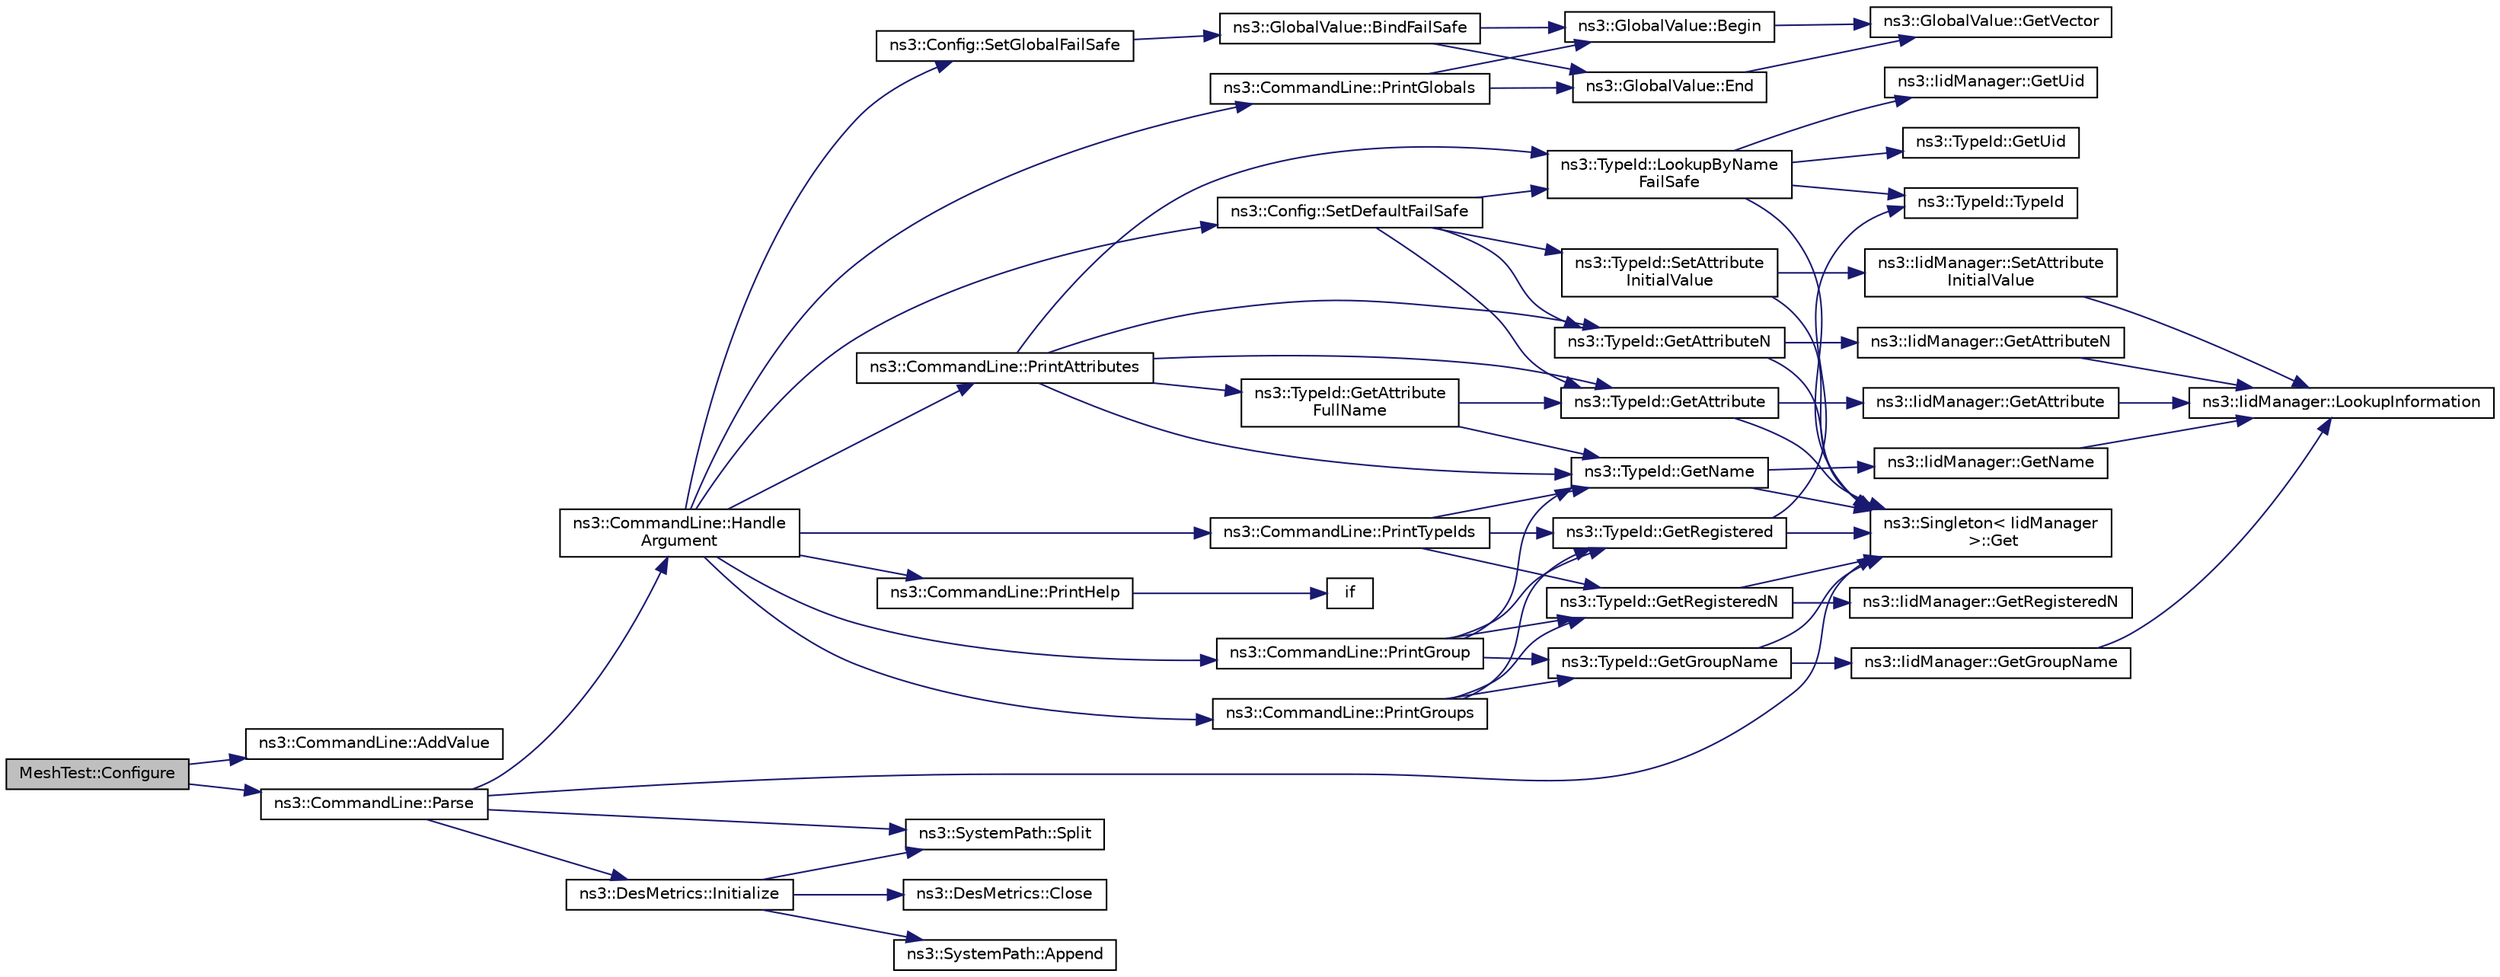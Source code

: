 digraph "MeshTest::Configure"
{
  edge [fontname="Helvetica",fontsize="10",labelfontname="Helvetica",labelfontsize="10"];
  node [fontname="Helvetica",fontsize="10",shape=record];
  rankdir="LR";
  Node1 [label="MeshTest::Configure",height=0.2,width=0.4,color="black", fillcolor="grey75", style="filled", fontcolor="black"];
  Node1 -> Node2 [color="midnightblue",fontsize="10",style="solid"];
  Node2 [label="ns3::CommandLine::AddValue",height=0.2,width=0.4,color="black", fillcolor="white", style="filled",URL="$dc/d87/classns3_1_1CommandLine.html#addcfb546c7ad4c8bd0965654d55beb8e"];
  Node1 -> Node3 [color="midnightblue",fontsize="10",style="solid"];
  Node3 [label="ns3::CommandLine::Parse",height=0.2,width=0.4,color="black", fillcolor="white", style="filled",URL="$dc/d87/classns3_1_1CommandLine.html#a5c10b85b3207e5ecb48d907966923156"];
  Node3 -> Node4 [color="midnightblue",fontsize="10",style="solid"];
  Node4 [label="ns3::SystemPath::Split",height=0.2,width=0.4,color="black", fillcolor="white", style="filled",URL="$d0/dde/group__systempath.html#ga523072e05da63b63113d1bea840edf1a"];
  Node3 -> Node5 [color="midnightblue",fontsize="10",style="solid"];
  Node5 [label="ns3::CommandLine::Handle\lArgument",height=0.2,width=0.4,color="black", fillcolor="white", style="filled",URL="$dc/d87/classns3_1_1CommandLine.html#a527b83304a3c713f3e84711a8a2185a7"];
  Node5 -> Node6 [color="midnightblue",fontsize="10",style="solid"];
  Node6 [label="ns3::CommandLine::PrintHelp",height=0.2,width=0.4,color="black", fillcolor="white", style="filled",URL="$dc/d87/classns3_1_1CommandLine.html#a4558fd7b9eba52d77ffacb4e9896e5de",tooltip="Print program usage to the desired output stream. "];
  Node6 -> Node7 [color="midnightblue",fontsize="10",style="solid"];
  Node7 [label="if",height=0.2,width=0.4,color="black", fillcolor="white", style="filled",URL="$d8/d0e/loss__ITU1238_8m.html#a419d895abe1313c35fa353c93802647e"];
  Node5 -> Node8 [color="midnightblue",fontsize="10",style="solid"];
  Node8 [label="ns3::CommandLine::PrintGroups",height=0.2,width=0.4,color="black", fillcolor="white", style="filled",URL="$dc/d87/classns3_1_1CommandLine.html#acbfbd40c40508f3b0700d41de1f53089"];
  Node8 -> Node9 [color="midnightblue",fontsize="10",style="solid"];
  Node9 [label="ns3::TypeId::GetRegisteredN",height=0.2,width=0.4,color="black", fillcolor="white", style="filled",URL="$d6/d11/classns3_1_1TypeId.html#a87c96c0c7ef389488be43aa4194f818a"];
  Node9 -> Node10 [color="midnightblue",fontsize="10",style="solid"];
  Node10 [label="ns3::Singleton\< IidManager\l \>::Get",height=0.2,width=0.4,color="black", fillcolor="white", style="filled",URL="$d8/d77/classns3_1_1Singleton.html#a80a2cd3c25a27ea72add7a9f7a141ffa"];
  Node9 -> Node11 [color="midnightblue",fontsize="10",style="solid"];
  Node11 [label="ns3::IidManager::GetRegisteredN",height=0.2,width=0.4,color="black", fillcolor="white", style="filled",URL="$d4/d1c/classns3_1_1IidManager.html#af5213c5a53e5325b4d5880ed5af709a8"];
  Node8 -> Node12 [color="midnightblue",fontsize="10",style="solid"];
  Node12 [label="ns3::TypeId::GetRegistered",height=0.2,width=0.4,color="black", fillcolor="white", style="filled",URL="$d6/d11/classns3_1_1TypeId.html#a19fe68b77ecc4e29c0637e543365affc"];
  Node12 -> Node13 [color="midnightblue",fontsize="10",style="solid"];
  Node13 [label="ns3::TypeId::TypeId",height=0.2,width=0.4,color="black", fillcolor="white", style="filled",URL="$d6/d11/classns3_1_1TypeId.html#ab76e26690f1af4f1cffa6a72245e8928"];
  Node12 -> Node10 [color="midnightblue",fontsize="10",style="solid"];
  Node8 -> Node14 [color="midnightblue",fontsize="10",style="solid"];
  Node14 [label="ns3::TypeId::GetGroupName",height=0.2,width=0.4,color="black", fillcolor="white", style="filled",URL="$d6/d11/classns3_1_1TypeId.html#a836b52efb8606b114b0f7b6b1c95447b"];
  Node14 -> Node10 [color="midnightblue",fontsize="10",style="solid"];
  Node14 -> Node15 [color="midnightblue",fontsize="10",style="solid"];
  Node15 [label="ns3::IidManager::GetGroupName",height=0.2,width=0.4,color="black", fillcolor="white", style="filled",URL="$d4/d1c/classns3_1_1IidManager.html#ae349642e61a71123f6843961c1d57492"];
  Node15 -> Node16 [color="midnightblue",fontsize="10",style="solid"];
  Node16 [label="ns3::IidManager::LookupInformation",height=0.2,width=0.4,color="black", fillcolor="white", style="filled",URL="$d4/d1c/classns3_1_1IidManager.html#a6b1f4ba2815dba27a377e8a8db2384cf"];
  Node5 -> Node17 [color="midnightblue",fontsize="10",style="solid"];
  Node17 [label="ns3::CommandLine::PrintTypeIds",height=0.2,width=0.4,color="black", fillcolor="white", style="filled",URL="$dc/d87/classns3_1_1CommandLine.html#a141b4fcef1091a980f15f0845166e20b"];
  Node17 -> Node9 [color="midnightblue",fontsize="10",style="solid"];
  Node17 -> Node12 [color="midnightblue",fontsize="10",style="solid"];
  Node17 -> Node18 [color="midnightblue",fontsize="10",style="solid"];
  Node18 [label="ns3::TypeId::GetName",height=0.2,width=0.4,color="black", fillcolor="white", style="filled",URL="$d6/d11/classns3_1_1TypeId.html#aa3c41c79ae428b3cb396a9c6bb3ef314"];
  Node18 -> Node10 [color="midnightblue",fontsize="10",style="solid"];
  Node18 -> Node19 [color="midnightblue",fontsize="10",style="solid"];
  Node19 [label="ns3::IidManager::GetName",height=0.2,width=0.4,color="black", fillcolor="white", style="filled",URL="$d4/d1c/classns3_1_1IidManager.html#a5d68d0f0f44594dcdec239dbdb5bf53c"];
  Node19 -> Node16 [color="midnightblue",fontsize="10",style="solid"];
  Node5 -> Node20 [color="midnightblue",fontsize="10",style="solid"];
  Node20 [label="ns3::CommandLine::PrintGlobals",height=0.2,width=0.4,color="black", fillcolor="white", style="filled",URL="$dc/d87/classns3_1_1CommandLine.html#ae531d3f88153ab9edac51509cc0cf8be"];
  Node20 -> Node21 [color="midnightblue",fontsize="10",style="solid"];
  Node21 [label="ns3::GlobalValue::Begin",height=0.2,width=0.4,color="black", fillcolor="white", style="filled",URL="$dc/d02/classns3_1_1GlobalValue.html#acdeb71b28fe45d98523a2168e8807d83"];
  Node21 -> Node22 [color="midnightblue",fontsize="10",style="solid"];
  Node22 [label="ns3::GlobalValue::GetVector",height=0.2,width=0.4,color="black", fillcolor="white", style="filled",URL="$dc/d02/classns3_1_1GlobalValue.html#a69fde3a69c812df719c42b4e2ebde77e"];
  Node20 -> Node23 [color="midnightblue",fontsize="10",style="solid"];
  Node23 [label="ns3::GlobalValue::End",height=0.2,width=0.4,color="black", fillcolor="white", style="filled",URL="$dc/d02/classns3_1_1GlobalValue.html#a2488c329999cf507cc7f7aeb173a4a75"];
  Node23 -> Node22 [color="midnightblue",fontsize="10",style="solid"];
  Node5 -> Node24 [color="midnightblue",fontsize="10",style="solid"];
  Node24 [label="ns3::CommandLine::PrintGroup",height=0.2,width=0.4,color="black", fillcolor="white", style="filled",URL="$dc/d87/classns3_1_1CommandLine.html#abb65c554c9c8f54e815ce54cf8abcd0e"];
  Node24 -> Node9 [color="midnightblue",fontsize="10",style="solid"];
  Node24 -> Node12 [color="midnightblue",fontsize="10",style="solid"];
  Node24 -> Node14 [color="midnightblue",fontsize="10",style="solid"];
  Node24 -> Node18 [color="midnightblue",fontsize="10",style="solid"];
  Node5 -> Node25 [color="midnightblue",fontsize="10",style="solid"];
  Node25 [label="ns3::CommandLine::PrintAttributes",height=0.2,width=0.4,color="black", fillcolor="white", style="filled",URL="$dc/d87/classns3_1_1CommandLine.html#a1257dece593fadf03777c71ea4f49b89"];
  Node25 -> Node26 [color="midnightblue",fontsize="10",style="solid"];
  Node26 [label="ns3::TypeId::LookupByName\lFailSafe",height=0.2,width=0.4,color="black", fillcolor="white", style="filled",URL="$d6/d11/classns3_1_1TypeId.html#acceab1f57bfe3c3af02130277d409f14"];
  Node26 -> Node27 [color="midnightblue",fontsize="10",style="solid"];
  Node27 [label="ns3::TypeId::GetUid",height=0.2,width=0.4,color="black", fillcolor="white", style="filled",URL="$d6/d11/classns3_1_1TypeId.html#acd3e41de6340d06299f4fd63e2ed8da0"];
  Node26 -> Node10 [color="midnightblue",fontsize="10",style="solid"];
  Node26 -> Node28 [color="midnightblue",fontsize="10",style="solid"];
  Node28 [label="ns3::IidManager::GetUid",height=0.2,width=0.4,color="black", fillcolor="white", style="filled",URL="$d4/d1c/classns3_1_1IidManager.html#ae69ae26221b11f8871596679c6e8be19"];
  Node26 -> Node13 [color="midnightblue",fontsize="10",style="solid"];
  Node25 -> Node18 [color="midnightblue",fontsize="10",style="solid"];
  Node25 -> Node29 [color="midnightblue",fontsize="10",style="solid"];
  Node29 [label="ns3::TypeId::GetAttributeN",height=0.2,width=0.4,color="black", fillcolor="white", style="filled",URL="$d6/d11/classns3_1_1TypeId.html#a679c4713f613126a51eb400b345302cb"];
  Node29 -> Node10 [color="midnightblue",fontsize="10",style="solid"];
  Node29 -> Node30 [color="midnightblue",fontsize="10",style="solid"];
  Node30 [label="ns3::IidManager::GetAttributeN",height=0.2,width=0.4,color="black", fillcolor="white", style="filled",URL="$d4/d1c/classns3_1_1IidManager.html#aecf79ed6edb63647774dbfe90cc4f1e2"];
  Node30 -> Node16 [color="midnightblue",fontsize="10",style="solid"];
  Node25 -> Node31 [color="midnightblue",fontsize="10",style="solid"];
  Node31 [label="ns3::TypeId::GetAttribute\lFullName",height=0.2,width=0.4,color="black", fillcolor="white", style="filled",URL="$d6/d11/classns3_1_1TypeId.html#a1da5483f43630ea65952099fc39944a2"];
  Node31 -> Node32 [color="midnightblue",fontsize="10",style="solid"];
  Node32 [label="ns3::TypeId::GetAttribute",height=0.2,width=0.4,color="black", fillcolor="white", style="filled",URL="$d6/d11/classns3_1_1TypeId.html#aa1b746e64e606f94cbedda7cf89788c2"];
  Node32 -> Node10 [color="midnightblue",fontsize="10",style="solid"];
  Node32 -> Node33 [color="midnightblue",fontsize="10",style="solid"];
  Node33 [label="ns3::IidManager::GetAttribute",height=0.2,width=0.4,color="black", fillcolor="white", style="filled",URL="$d4/d1c/classns3_1_1IidManager.html#ae511907e47b48166763e60c583a5a940"];
  Node33 -> Node16 [color="midnightblue",fontsize="10",style="solid"];
  Node31 -> Node18 [color="midnightblue",fontsize="10",style="solid"];
  Node25 -> Node32 [color="midnightblue",fontsize="10",style="solid"];
  Node5 -> Node34 [color="midnightblue",fontsize="10",style="solid"];
  Node34 [label="ns3::Config::SetGlobalFailSafe",height=0.2,width=0.4,color="black", fillcolor="white", style="filled",URL="$d1/d44/group__config.html#gaccae07399fb761a399558a0a03c52dec"];
  Node34 -> Node35 [color="midnightblue",fontsize="10",style="solid"];
  Node35 [label="ns3::GlobalValue::BindFailSafe",height=0.2,width=0.4,color="black", fillcolor="white", style="filled",URL="$dc/d02/classns3_1_1GlobalValue.html#acda63956e7f662d674b8e3be79783e64"];
  Node35 -> Node21 [color="midnightblue",fontsize="10",style="solid"];
  Node35 -> Node23 [color="midnightblue",fontsize="10",style="solid"];
  Node5 -> Node36 [color="midnightblue",fontsize="10",style="solid"];
  Node36 [label="ns3::Config::SetDefaultFailSafe",height=0.2,width=0.4,color="black", fillcolor="white", style="filled",URL="$d1/d44/group__config.html#ga54361b707f31481b11d19f03495cb045"];
  Node36 -> Node26 [color="midnightblue",fontsize="10",style="solid"];
  Node36 -> Node29 [color="midnightblue",fontsize="10",style="solid"];
  Node36 -> Node32 [color="midnightblue",fontsize="10",style="solid"];
  Node36 -> Node37 [color="midnightblue",fontsize="10",style="solid"];
  Node37 [label="ns3::TypeId::SetAttribute\lInitialValue",height=0.2,width=0.4,color="black", fillcolor="white", style="filled",URL="$d6/d11/classns3_1_1TypeId.html#af477878663278dad47c764229490314b"];
  Node37 -> Node10 [color="midnightblue",fontsize="10",style="solid"];
  Node37 -> Node38 [color="midnightblue",fontsize="10",style="solid"];
  Node38 [label="ns3::IidManager::SetAttribute\lInitialValue",height=0.2,width=0.4,color="black", fillcolor="white", style="filled",URL="$d4/d1c/classns3_1_1IidManager.html#a457bf1ceda4093531984fec8439273ee"];
  Node38 -> Node16 [color="midnightblue",fontsize="10",style="solid"];
  Node3 -> Node10 [color="midnightblue",fontsize="10",style="solid"];
  Node3 -> Node39 [color="midnightblue",fontsize="10",style="solid"];
  Node39 [label="ns3::DesMetrics::Initialize",height=0.2,width=0.4,color="black", fillcolor="white", style="filled",URL="$d5/d69/classns3_1_1DesMetrics.html#a63bf3891d9fd2cf8c76b375b3db67756"];
  Node39 -> Node40 [color="midnightblue",fontsize="10",style="solid"];
  Node40 [label="ns3::DesMetrics::Close",height=0.2,width=0.4,color="black", fillcolor="white", style="filled",URL="$d5/d69/classns3_1_1DesMetrics.html#a17b52dbb23cd230d64404f57f59029c5"];
  Node39 -> Node4 [color="midnightblue",fontsize="10",style="solid"];
  Node39 -> Node41 [color="midnightblue",fontsize="10",style="solid"];
  Node41 [label="ns3::SystemPath::Append",height=0.2,width=0.4,color="black", fillcolor="white", style="filled",URL="$d0/dde/group__systempath.html#gaaa5a530cee42c8eda7e4f4523ef7e1cd"];
}

